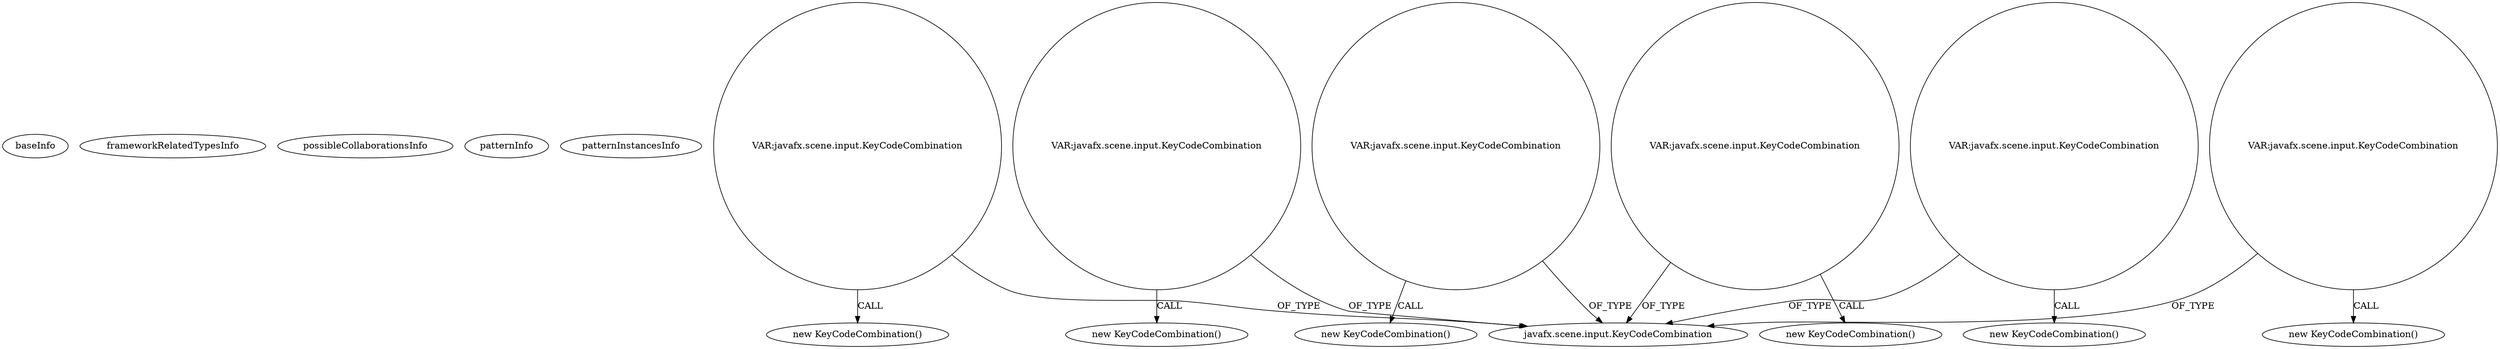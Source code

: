 digraph {
baseInfo[graphId=2332,category="pattern",isAnonymous=false,possibleRelation=false]
frameworkRelatedTypesInfo[]
possibleCollaborationsInfo[]
patternInfo[frequency=2.0,patternRootClient=null]
patternInstancesInfo[0="BryceLawrence-Tableiness~/BryceLawrence-Tableiness/Tableiness-master/src/truthtablegenerator/GUI.java~GUI~179",1="Zulukas-IJA~/Zulukas-IJA/IJA-master/src/InsightJournalApplication/GUI.java~GUI~1631"]
516[label="new KeyCodeCombination()",vertexType="CONSTRUCTOR_CALL",isFrameworkType=false]
517[label="VAR:javafx.scene.input.KeyCodeCombination",vertexType="VARIABLE_EXPRESION",isFrameworkType=false,shape=circle]
58[label="javafx.scene.input.KeyCodeCombination",vertexType="FRAMEWORK_CLASS_TYPE",isFrameworkType=false]
512[label="VAR:javafx.scene.input.KeyCodeCombination",vertexType="VARIABLE_EXPRESION",isFrameworkType=false,shape=circle]
57[label="VAR:javafx.scene.input.KeyCodeCombination",vertexType="VARIABLE_EXPRESION",isFrameworkType=false,shape=circle]
432[label="VAR:javafx.scene.input.KeyCodeCombination",vertexType="VARIABLE_EXPRESION",isFrameworkType=false,shape=circle]
417[label="VAR:javafx.scene.input.KeyCodeCombination",vertexType="VARIABLE_EXPRESION",isFrameworkType=false,shape=circle]
502[label="VAR:javafx.scene.input.KeyCodeCombination",vertexType="VARIABLE_EXPRESION",isFrameworkType=false,shape=circle]
416[label="new KeyCodeCombination()",vertexType="CONSTRUCTOR_CALL",isFrameworkType=false]
501[label="new KeyCodeCombination()",vertexType="CONSTRUCTOR_CALL",isFrameworkType=false]
511[label="new KeyCodeCombination()",vertexType="CONSTRUCTOR_CALL",isFrameworkType=false]
56[label="new KeyCodeCombination()",vertexType="CONSTRUCTOR_CALL",isFrameworkType=false]
431[label="new KeyCodeCombination()",vertexType="CONSTRUCTOR_CALL",isFrameworkType=false]
502->58[label="OF_TYPE"]
432->431[label="CALL"]
57->58[label="OF_TYPE"]
517->516[label="CALL"]
417->58[label="OF_TYPE"]
512->58[label="OF_TYPE"]
517->58[label="OF_TYPE"]
57->56[label="CALL"]
512->511[label="CALL"]
417->416[label="CALL"]
432->58[label="OF_TYPE"]
502->501[label="CALL"]
}
